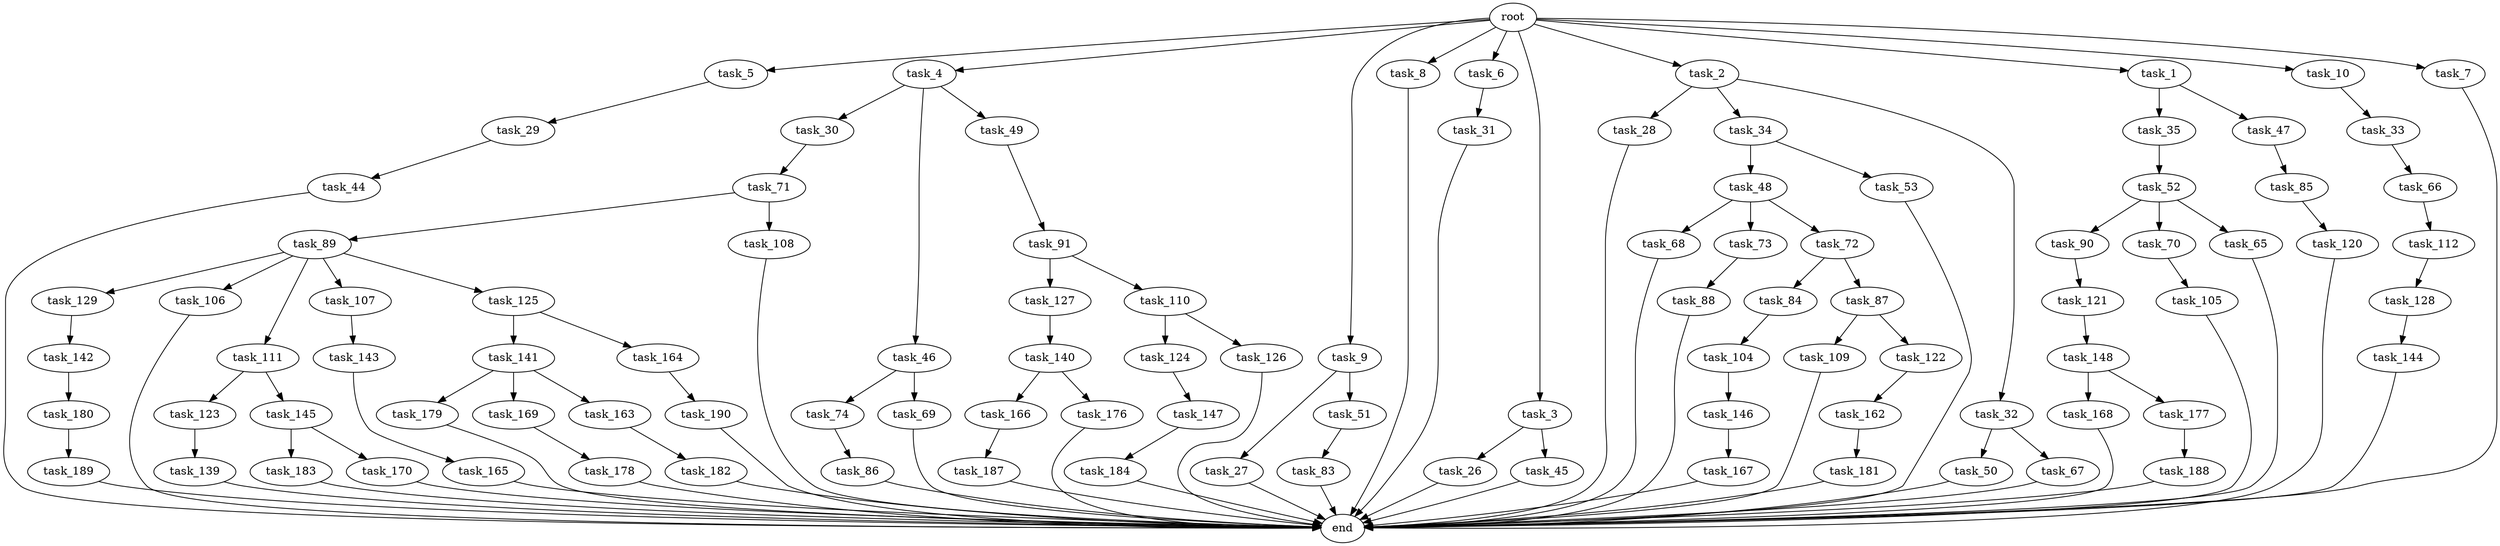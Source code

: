 digraph G {
  task_129 [size="773094113.280000"];
  task_27 [size="6957847019.520000"];
  task_68 [size="6957847019.520000"];
  task_50 [size="5497558138.880000"];
  task_181 [size="5497558138.880000"];
  end [size="0.000000"];
  task_74 [size="343597383.680000"];
  task_187 [size="6957847019.520000"];
  task_5 [size="10.240000"];
  task_4 [size="10.240000"];
  task_121 [size="773094113.280000"];
  task_84 [size="5497558138.880000"];
  task_112 [size="1374389534.720000"];
  task_147 [size="4209067950.080000"];
  task_90 [size="343597383.680000"];
  task_31 [size="6957847019.520000"];
  task_143 [size="343597383.680000"];
  task_26 [size="8589934592.000000"];
  task_141 [size="6957847019.520000"];
  task_190 [size="2147483648.000000"];
  task_51 [size="6957847019.520000"];
  task_28 [size="8589934592.000000"];
  task_88 [size="343597383.680000"];
  task_9 [size="10.240000"];
  task_44 [size="4209067950.080000"];
  task_33 [size="5497558138.880000"];
  task_142 [size="5497558138.880000"];
  task_183 [size="5497558138.880000"];
  task_8 [size="10.240000"];
  task_69 [size="343597383.680000"];
  task_86 [size="8589934592.000000"];
  task_167 [size="1374389534.720000"];
  task_179 [size="1374389534.720000"];
  task_91 [size="773094113.280000"];
  task_166 [size="3092376453.120000"];
  task_83 [size="3092376453.120000"];
  task_105 [size="4209067950.080000"];
  task_106 [size="773094113.280000"];
  task_188 [size="5497558138.880000"];
  task_52 [size="3092376453.120000"];
  task_85 [size="4209067950.080000"];
  task_168 [size="4209067950.080000"];
  task_104 [size="6957847019.520000"];
  task_177 [size="4209067950.080000"];
  task_123 [size="4209067950.080000"];
  task_140 [size="5497558138.880000"];
  task_6 [size="10.240000"];
  task_3 [size="10.240000"];
  task_111 [size="773094113.280000"];
  task_34 [size="8589934592.000000"];
  task_139 [size="343597383.680000"];
  task_71 [size="5497558138.880000"];
  task_144 [size="3092376453.120000"];
  task_70 [size="343597383.680000"];
  task_148 [size="6957847019.520000"];
  task_169 [size="1374389534.720000"];
  task_120 [size="8589934592.000000"];
  task_176 [size="3092376453.120000"];
  task_73 [size="6957847019.520000"];
  task_170 [size="5497558138.880000"];
  task_163 [size="1374389534.720000"];
  task_107 [size="773094113.280000"];
  task_165 [size="5497558138.880000"];
  task_30 [size="5497558138.880000"];
  task_48 [size="8589934592.000000"];
  task_45 [size="8589934592.000000"];
  task_46 [size="5497558138.880000"];
  task_124 [size="5497558138.880000"];
  task_32 [size="8589934592.000000"];
  task_145 [size="4209067950.080000"];
  task_125 [size="773094113.280000"];
  task_162 [size="4209067950.080000"];
  task_2 [size="10.240000"];
  task_1 [size="10.240000"];
  task_72 [size="6957847019.520000"];
  task_146 [size="2147483648.000000"];
  task_29 [size="343597383.680000"];
  task_35 [size="4209067950.080000"];
  task_87 [size="5497558138.880000"];
  task_109 [size="4209067950.080000"];
  task_184 [size="3092376453.120000"];
  task_122 [size="4209067950.080000"];
  task_178 [size="2147483648.000000"];
  task_126 [size="5497558138.880000"];
  task_164 [size="6957847019.520000"];
  task_49 [size="5497558138.880000"];
  task_10 [size="10.240000"];
  task_65 [size="343597383.680000"];
  task_67 [size="5497558138.880000"];
  task_7 [size="10.240000"];
  task_127 [size="3092376453.120000"];
  task_189 [size="773094113.280000"];
  task_128 [size="8589934592.000000"];
  task_110 [size="3092376453.120000"];
  root [size="0.000000"];
  task_47 [size="4209067950.080000"];
  task_180 [size="6957847019.520000"];
  task_89 [size="6957847019.520000"];
  task_182 [size="1374389534.720000"];
  task_108 [size="6957847019.520000"];
  task_66 [size="8589934592.000000"];
  task_53 [size="8589934592.000000"];

  task_129 -> task_142 [size="536870912.000000"];
  task_27 -> end [size="1.000000"];
  task_68 -> end [size="1.000000"];
  task_50 -> end [size="1.000000"];
  task_181 -> end [size="1.000000"];
  task_74 -> task_86 [size="838860800.000000"];
  task_187 -> end [size="1.000000"];
  task_5 -> task_29 [size="33554432.000000"];
  task_4 -> task_30 [size="536870912.000000"];
  task_4 -> task_46 [size="536870912.000000"];
  task_4 -> task_49 [size="536870912.000000"];
  task_121 -> task_148 [size="679477248.000000"];
  task_84 -> task_104 [size="679477248.000000"];
  task_112 -> task_128 [size="838860800.000000"];
  task_147 -> task_184 [size="301989888.000000"];
  task_90 -> task_121 [size="75497472.000000"];
  task_31 -> end [size="1.000000"];
  task_143 -> task_165 [size="536870912.000000"];
  task_26 -> end [size="1.000000"];
  task_141 -> task_169 [size="134217728.000000"];
  task_141 -> task_179 [size="134217728.000000"];
  task_141 -> task_163 [size="134217728.000000"];
  task_190 -> end [size="1.000000"];
  task_51 -> task_83 [size="301989888.000000"];
  task_28 -> end [size="1.000000"];
  task_88 -> end [size="1.000000"];
  task_9 -> task_51 [size="679477248.000000"];
  task_9 -> task_27 [size="679477248.000000"];
  task_44 -> end [size="1.000000"];
  task_33 -> task_66 [size="838860800.000000"];
  task_142 -> task_180 [size="679477248.000000"];
  task_183 -> end [size="1.000000"];
  task_8 -> end [size="1.000000"];
  task_69 -> end [size="1.000000"];
  task_86 -> end [size="1.000000"];
  task_167 -> end [size="1.000000"];
  task_179 -> end [size="1.000000"];
  task_91 -> task_127 [size="301989888.000000"];
  task_91 -> task_110 [size="301989888.000000"];
  task_166 -> task_187 [size="679477248.000000"];
  task_83 -> end [size="1.000000"];
  task_105 -> end [size="1.000000"];
  task_106 -> end [size="1.000000"];
  task_188 -> end [size="1.000000"];
  task_52 -> task_70 [size="33554432.000000"];
  task_52 -> task_65 [size="33554432.000000"];
  task_52 -> task_90 [size="33554432.000000"];
  task_85 -> task_120 [size="838860800.000000"];
  task_168 -> end [size="1.000000"];
  task_104 -> task_146 [size="209715200.000000"];
  task_177 -> task_188 [size="536870912.000000"];
  task_123 -> task_139 [size="33554432.000000"];
  task_140 -> task_176 [size="301989888.000000"];
  task_140 -> task_166 [size="301989888.000000"];
  task_6 -> task_31 [size="679477248.000000"];
  task_3 -> task_45 [size="838860800.000000"];
  task_3 -> task_26 [size="838860800.000000"];
  task_111 -> task_123 [size="411041792.000000"];
  task_111 -> task_145 [size="411041792.000000"];
  task_34 -> task_48 [size="838860800.000000"];
  task_34 -> task_53 [size="838860800.000000"];
  task_139 -> end [size="1.000000"];
  task_71 -> task_108 [size="679477248.000000"];
  task_71 -> task_89 [size="679477248.000000"];
  task_144 -> end [size="1.000000"];
  task_70 -> task_105 [size="411041792.000000"];
  task_148 -> task_177 [size="411041792.000000"];
  task_148 -> task_168 [size="411041792.000000"];
  task_169 -> task_178 [size="209715200.000000"];
  task_120 -> end [size="1.000000"];
  task_176 -> end [size="1.000000"];
  task_73 -> task_88 [size="33554432.000000"];
  task_170 -> end [size="1.000000"];
  task_163 -> task_182 [size="134217728.000000"];
  task_107 -> task_143 [size="33554432.000000"];
  task_165 -> end [size="1.000000"];
  task_30 -> task_71 [size="536870912.000000"];
  task_48 -> task_72 [size="679477248.000000"];
  task_48 -> task_73 [size="679477248.000000"];
  task_48 -> task_68 [size="679477248.000000"];
  task_45 -> end [size="1.000000"];
  task_46 -> task_74 [size="33554432.000000"];
  task_46 -> task_69 [size="33554432.000000"];
  task_124 -> task_147 [size="411041792.000000"];
  task_32 -> task_50 [size="536870912.000000"];
  task_32 -> task_67 [size="536870912.000000"];
  task_145 -> task_170 [size="536870912.000000"];
  task_145 -> task_183 [size="536870912.000000"];
  task_125 -> task_141 [size="679477248.000000"];
  task_125 -> task_164 [size="679477248.000000"];
  task_162 -> task_181 [size="536870912.000000"];
  task_2 -> task_34 [size="838860800.000000"];
  task_2 -> task_28 [size="838860800.000000"];
  task_2 -> task_32 [size="838860800.000000"];
  task_1 -> task_47 [size="411041792.000000"];
  task_1 -> task_35 [size="411041792.000000"];
  task_72 -> task_84 [size="536870912.000000"];
  task_72 -> task_87 [size="536870912.000000"];
  task_146 -> task_167 [size="134217728.000000"];
  task_29 -> task_44 [size="411041792.000000"];
  task_35 -> task_52 [size="301989888.000000"];
  task_87 -> task_109 [size="411041792.000000"];
  task_87 -> task_122 [size="411041792.000000"];
  task_109 -> end [size="1.000000"];
  task_184 -> end [size="1.000000"];
  task_122 -> task_162 [size="411041792.000000"];
  task_178 -> end [size="1.000000"];
  task_126 -> end [size="1.000000"];
  task_164 -> task_190 [size="209715200.000000"];
  task_49 -> task_91 [size="75497472.000000"];
  task_10 -> task_33 [size="536870912.000000"];
  task_65 -> end [size="1.000000"];
  task_67 -> end [size="1.000000"];
  task_7 -> end [size="1.000000"];
  task_127 -> task_140 [size="536870912.000000"];
  task_189 -> end [size="1.000000"];
  task_128 -> task_144 [size="301989888.000000"];
  task_110 -> task_124 [size="536870912.000000"];
  task_110 -> task_126 [size="536870912.000000"];
  root -> task_8 [size="1.000000"];
  root -> task_10 [size="1.000000"];
  root -> task_2 [size="1.000000"];
  root -> task_5 [size="1.000000"];
  root -> task_4 [size="1.000000"];
  root -> task_9 [size="1.000000"];
  root -> task_1 [size="1.000000"];
  root -> task_7 [size="1.000000"];
  root -> task_6 [size="1.000000"];
  root -> task_3 [size="1.000000"];
  task_47 -> task_85 [size="411041792.000000"];
  task_180 -> task_189 [size="75497472.000000"];
  task_89 -> task_111 [size="75497472.000000"];
  task_89 -> task_129 [size="75497472.000000"];
  task_89 -> task_125 [size="75497472.000000"];
  task_89 -> task_107 [size="75497472.000000"];
  task_89 -> task_106 [size="75497472.000000"];
  task_182 -> end [size="1.000000"];
  task_108 -> end [size="1.000000"];
  task_66 -> task_112 [size="134217728.000000"];
  task_53 -> end [size="1.000000"];
}
